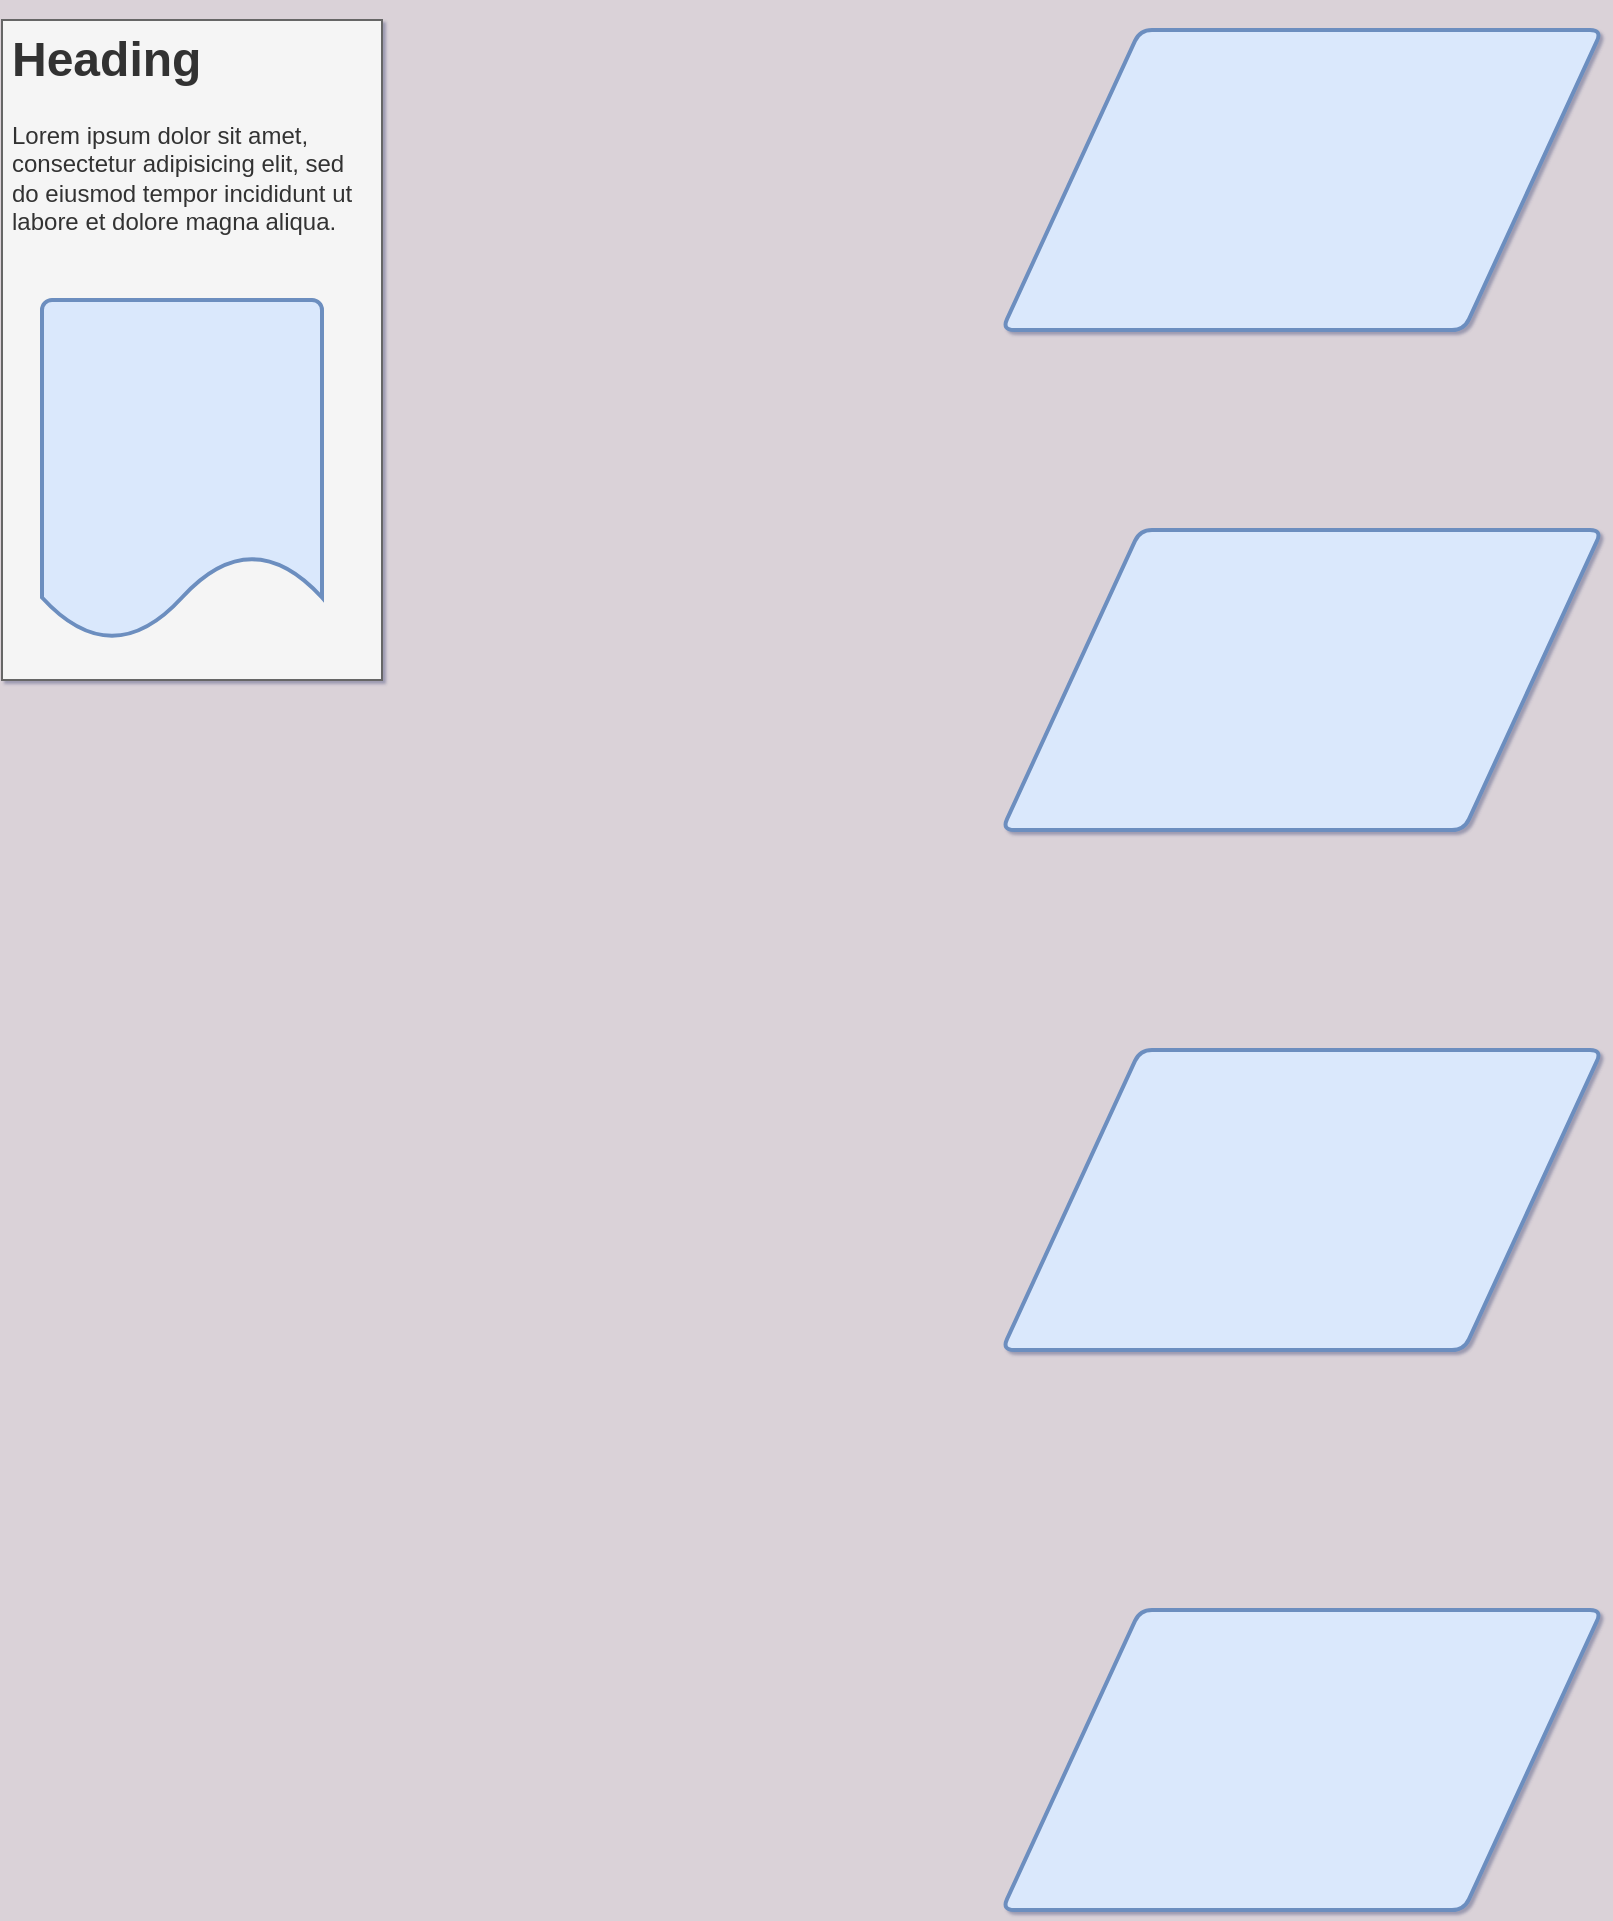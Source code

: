 <mxfile version="20.1.1" type="github">
  <diagram name="class Supplier" id="edf60f1a-56cd-e834-aa8a-f176f3a09ee4">
    <mxGraphModel dx="1918" dy="1345" grid="1" gridSize="10" guides="1" tooltips="1" connect="1" arrows="1" fold="1" page="1" pageScale="1" pageWidth="1100" pageHeight="850" background="#DAD2D8" math="0" shadow="1">
      <root>
        <mxCell id="0" />
        <mxCell id="1" parent="0" />
        <mxCell id="ekk3zo_unMke56bc-vDB-21" value="" style="shape=parallelogram;html=1;strokeWidth=2;perimeter=parallelogramPerimeter;whiteSpace=wrap;rounded=1;arcSize=12;size=0.23;fillColor=#dae8fc;strokeColor=#6c8ebf;shadow=0;aspect=fixed;" vertex="1" parent="1">
          <mxGeometry x="560" y="60" width="300" height="150" as="geometry" />
        </mxCell>
        <mxCell id="ekk3zo_unMke56bc-vDB-23" value="" style="group" vertex="1" connectable="0" parent="1">
          <mxGeometry x="60" y="55" width="190" height="330" as="geometry" />
        </mxCell>
        <mxCell id="ekk3zo_unMke56bc-vDB-22" value="&lt;h1&gt;Heading&lt;/h1&gt;&lt;p&gt;Lorem ipsum dolor sit amet, consectetur adipisicing elit, sed do eiusmod tempor incididunt ut labore et dolore magna aliqua.&lt;/p&gt;" style="text;html=1;spacing=5;spacingTop=-20;whiteSpace=wrap;overflow=hidden;rounded=0;sketch=0;fillColor=#f5f5f5;fontColor=#333333;strokeColor=#666666;" vertex="1" parent="ekk3zo_unMke56bc-vDB-23">
          <mxGeometry width="190" height="330" as="geometry" />
        </mxCell>
        <mxCell id="ekk3zo_unMke56bc-vDB-20" value="" style="strokeWidth=2;html=1;shape=mxgraph.flowchart.document2;whiteSpace=wrap;size=0.25;rounded=1;fillColor=#dae8fc;strokeColor=#6c8ebf;" vertex="1" parent="ekk3zo_unMke56bc-vDB-23">
          <mxGeometry x="20" y="140" width="140" height="170" as="geometry" />
        </mxCell>
        <mxCell id="ekk3zo_unMke56bc-vDB-29" value="" style="shape=parallelogram;html=1;strokeWidth=2;perimeter=parallelogramPerimeter;whiteSpace=wrap;rounded=1;arcSize=12;size=0.23;fillColor=#dae8fc;strokeColor=#6c8ebf;" vertex="1" parent="1">
          <mxGeometry x="560" y="310" width="300" height="150" as="geometry" />
        </mxCell>
        <mxCell id="ekk3zo_unMke56bc-vDB-30" value="" style="shape=parallelogram;html=1;strokeWidth=2;perimeter=parallelogramPerimeter;whiteSpace=wrap;rounded=1;arcSize=12;size=0.23;fillColor=#dae8fc;strokeColor=#6c8ebf;" vertex="1" parent="1">
          <mxGeometry x="560" y="570" width="300" height="150" as="geometry" />
        </mxCell>
        <mxCell id="ekk3zo_unMke56bc-vDB-31" value="" style="shape=parallelogram;html=1;strokeWidth=2;perimeter=parallelogramPerimeter;whiteSpace=wrap;rounded=1;arcSize=12;size=0.23;fillColor=#dae8fc;strokeColor=#6c8ebf;" vertex="1" parent="1">
          <mxGeometry x="560" y="850" width="300" height="150" as="geometry" />
        </mxCell>
      </root>
    </mxGraphModel>
  </diagram>
</mxfile>

